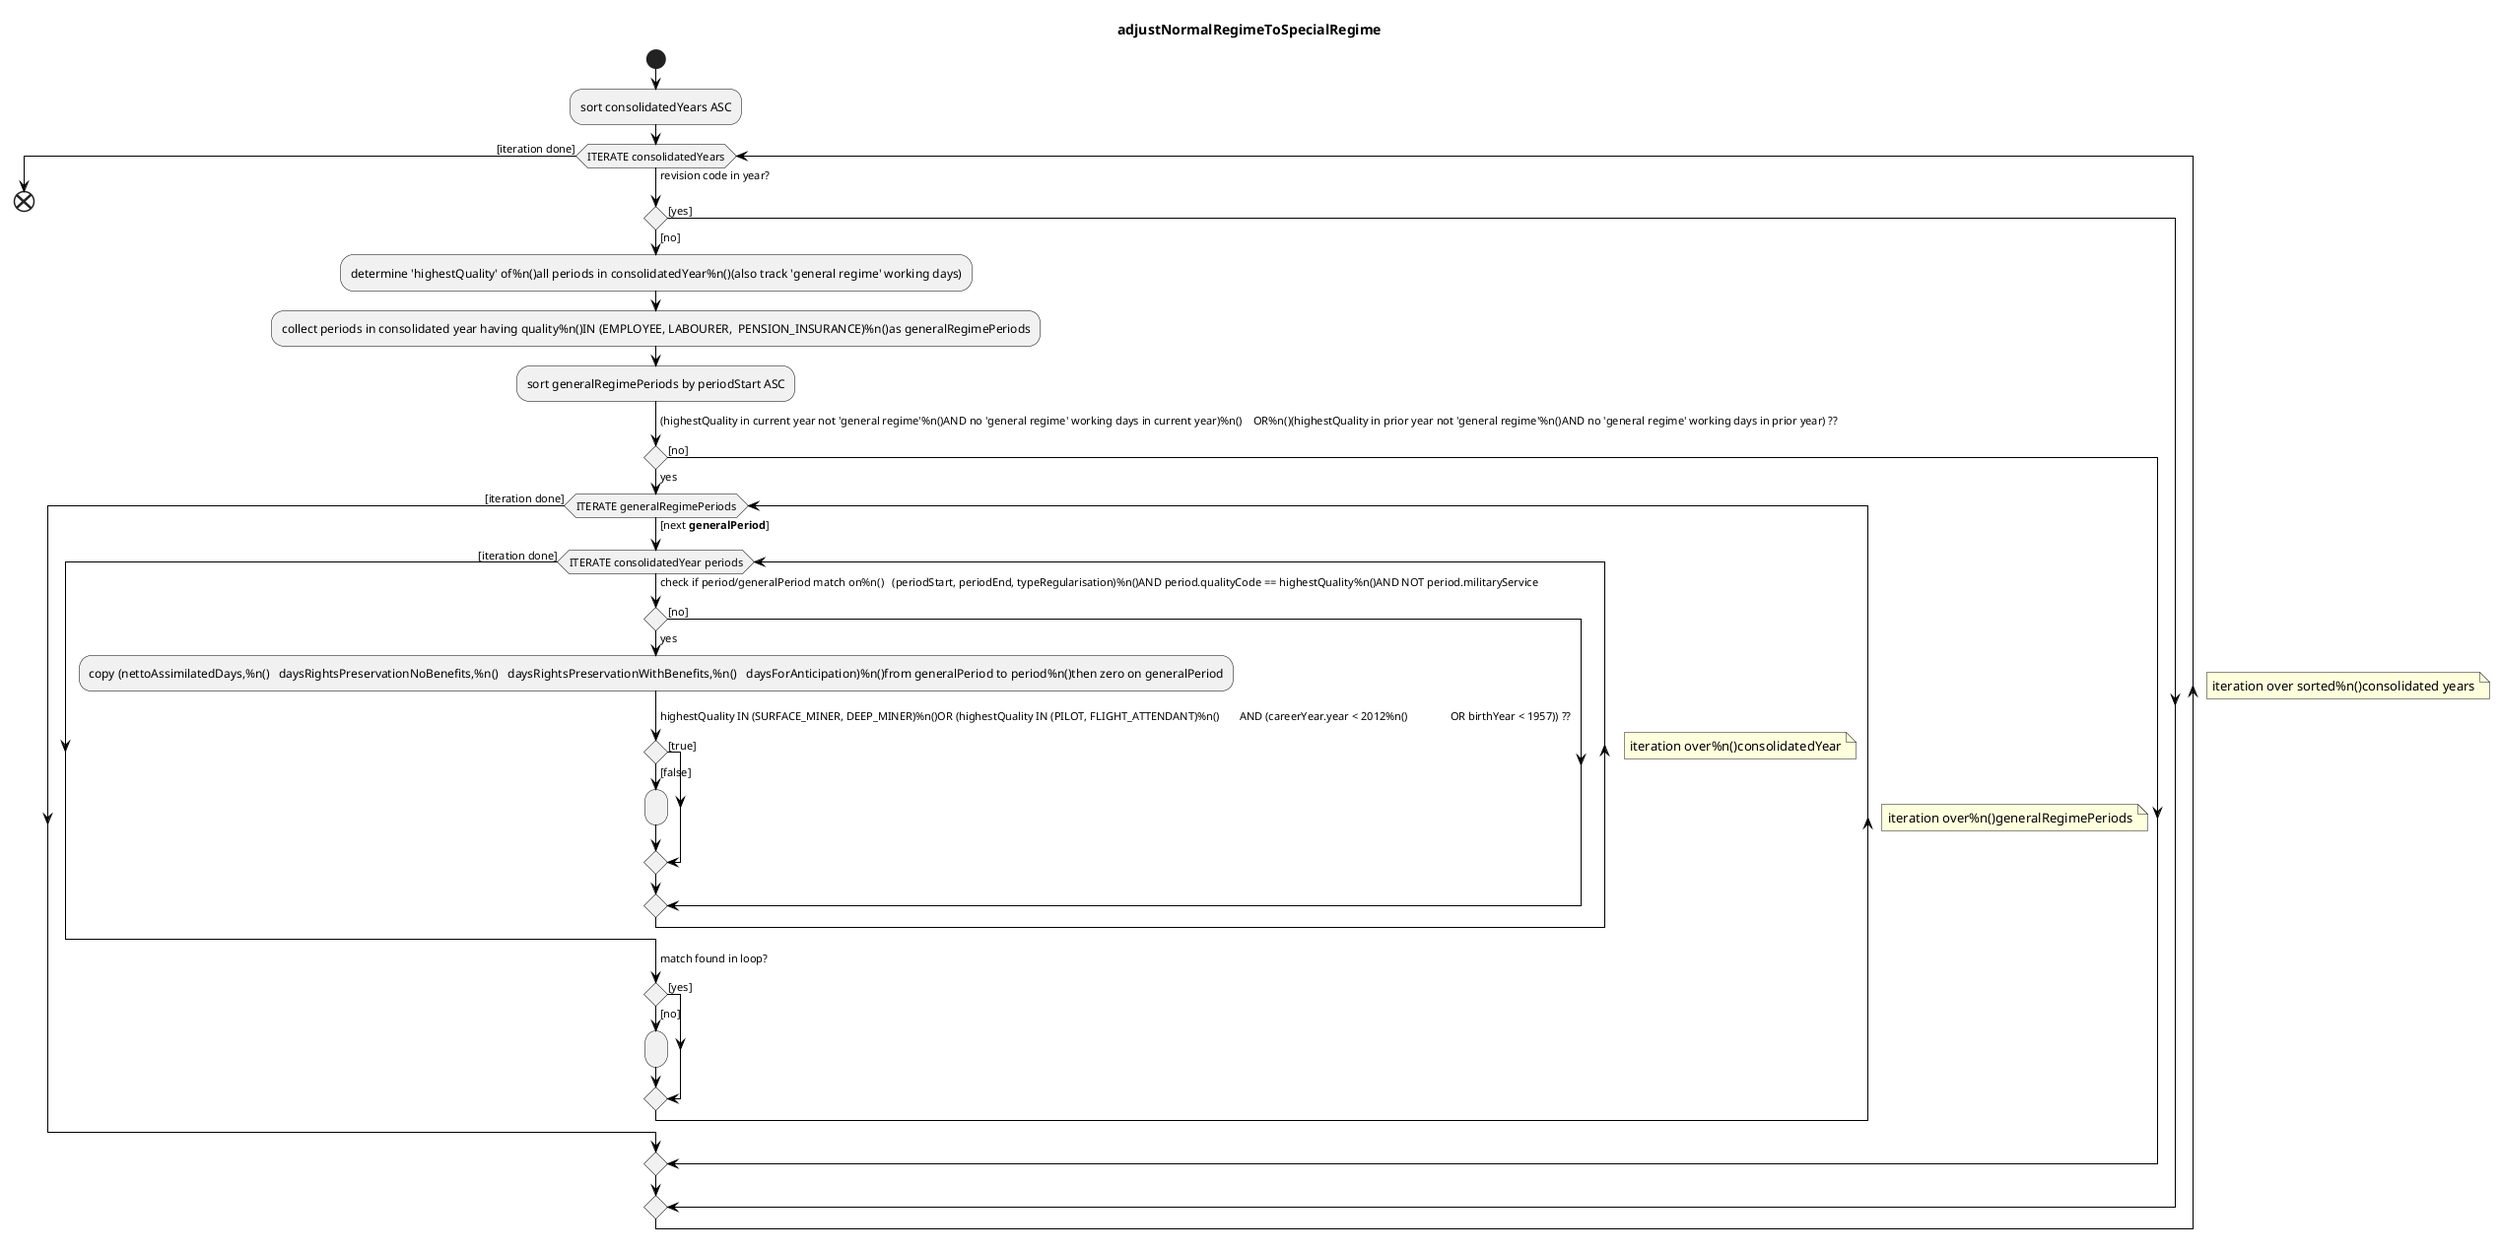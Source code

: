 {
  "sha1": "cq6n0p77y0uakb9ae0iorns9asnwzz5",
  "insertion": {
    "when": "2024-06-01T09:03:01.878Z",
    "user": "plantuml@gmail.com"
  }
}
@startuml
skinparam activity {
/'BackgroundColor Yellow'/
BorderColor black
ArrowColor black
}
skinparam shadowing false
/'skinparam backgroundColor white/PaleGreen '/
title adjustNormalRegimeToSpecialRegime
start
:sort consolidatedYears ASC;
while (ITERATE consolidatedYears) is ([next <b>consolidatedYear</b>])
  floating note right: iteration over sorted%n()consolidated years
  -> revision code in year?;
  if () then ([no])
    :determine 'highestQuality' of%n()all periods in consolidatedYear%n()(also track 'general regime' working days);
    :collect periods in consolidated year having quality%n()IN (EMPLOYEE, LABOURER,  PENSION_INSURANCE)%n()as generalRegimePeriods;
    :sort generalRegimePeriods by periodStart ASC;
    -> <U+0028>highestQuality in current year not 'general regime'%n()AND no 'general regime' working days in current year<U+0029>%n()    OR%n()<U+0028>highestQuality in prior year not 'general regime'%n()AND no 'general regime' working days in prior year<U+0029> ??;
    if () then (yes)
    while (ITERATE generalRegimePeriods) is ([next <b>generalPeriod</b>])
      floating note right: iteration over%n()generalRegimePeriods
      while (ITERATE consolidatedYear periods) is (%n()[next <b>period</b>])
        floating note right: iteration over%n()consolidatedYear
        -> check if period/generalPeriod match on%n()   <U+0028>periodStart, periodEnd, typeRegularisation<U+0029>%n()AND period.qualityCode == highestQuality%n()AND NOT period.militaryService;
        if () then (yes)
          :copy <U+0028>nettoAssimilatedDays,%n()   daysRightsPreservationNoBenefits,%n()   daysRightsPreservationWithBenefits,%n()   daysForAnticipation<U+0029>%n()from generalPeriod to period%n()then zero on generalPeriod;
          -> highestQuality IN <U+0028>SURFACE_MINER, DEEP_MINER<U+0029>%n()OR <U+0028>highestQuality IN <U+0028>PILOT, FLIGHT_ATTENDANT<U+0029>%n()       AND <U+0028>careerYear.year < 2012%n()               OR birthYear < 1957<U+0029><U+0029> ??;
          if () then ([false])
            :;
          else ([true])
          endif
        else ([no])
        endif
      endwhile ([iteration done])
      -> match found in loop?;
      if () then ([no])
        :;
      else ([yes])
      endif
    endwhile ([iteration done])
    else ([no])
    endif
  else ([yes])
  endif
endwhile ([iteration done])
end
@enduml
